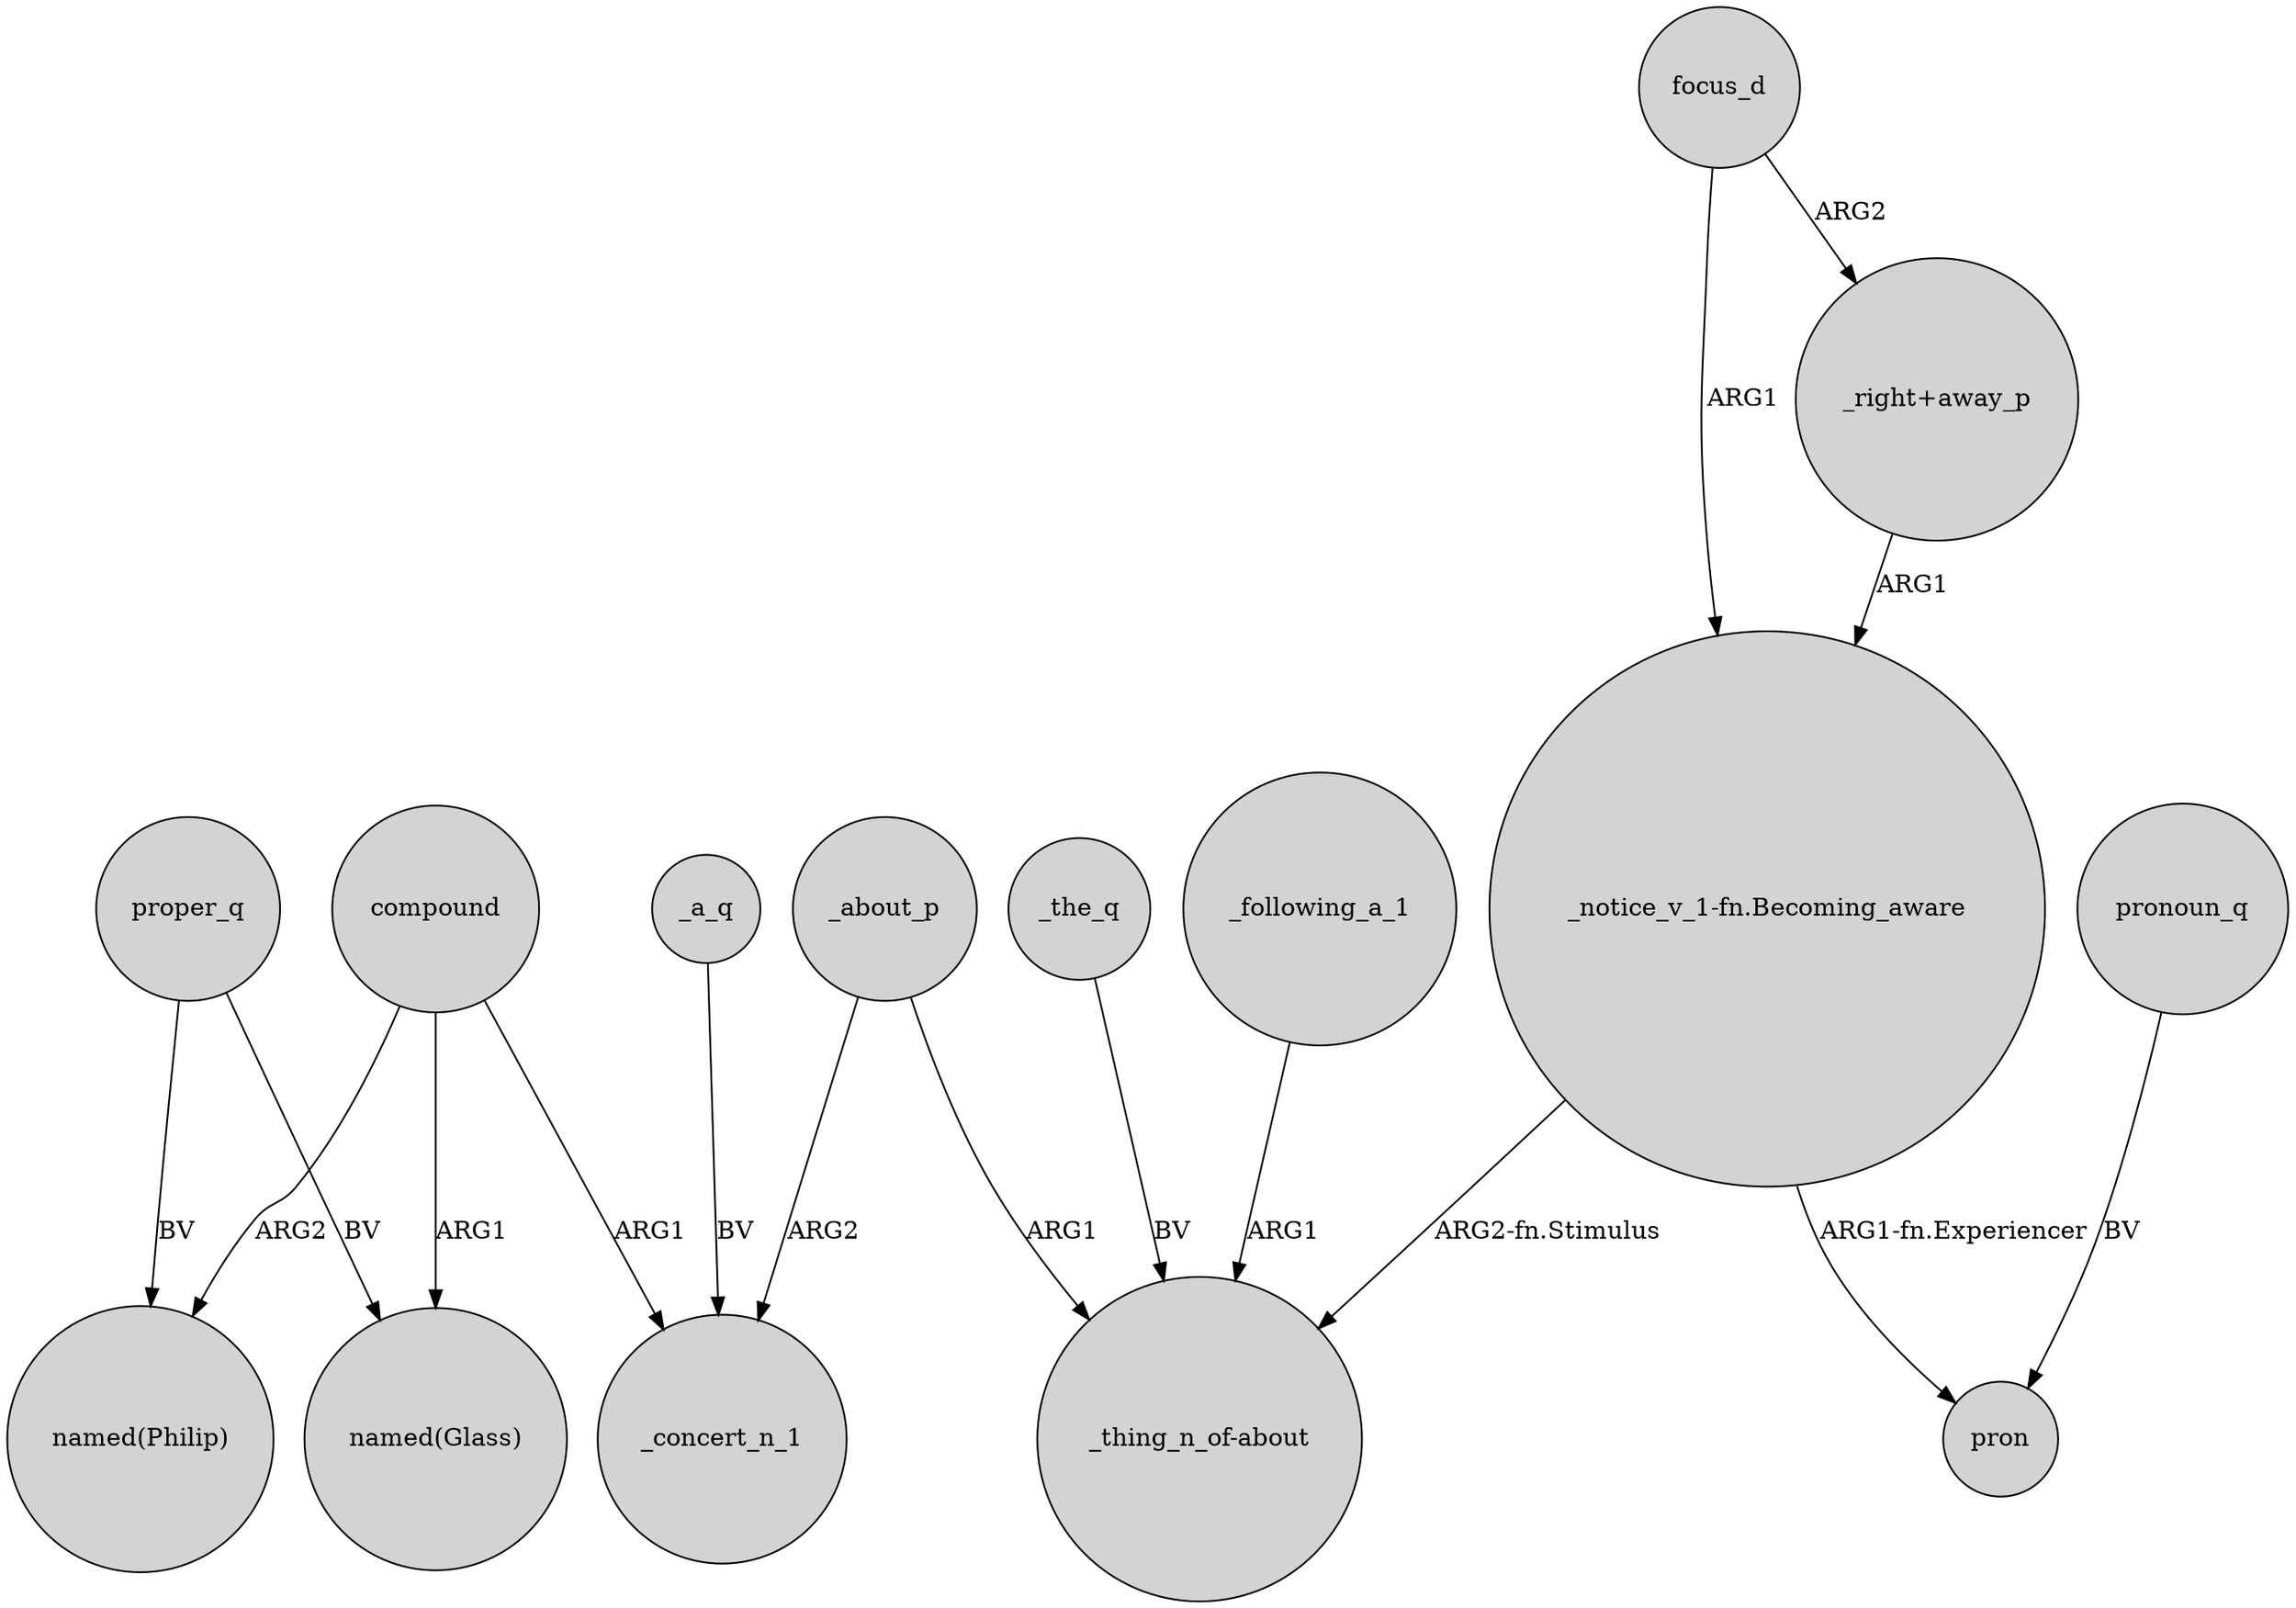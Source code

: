 digraph {
	node [shape=circle style=filled]
	compound -> "named(Glass)" [label=ARG1]
	"_notice_v_1-fn.Becoming_aware" -> pron [label="ARG1-fn.Experiencer"]
	compound -> "named(Philip)" [label=ARG2]
	proper_q -> "named(Glass)" [label=BV]
	proper_q -> "named(Philip)" [label=BV]
	"_notice_v_1-fn.Becoming_aware" -> "_thing_n_of-about" [label="ARG2-fn.Stimulus"]
	_the_q -> "_thing_n_of-about" [label=BV]
	focus_d -> "_right+away_p" [label=ARG2]
	focus_d -> "_notice_v_1-fn.Becoming_aware" [label=ARG1]
	_about_p -> _concert_n_1 [label=ARG2]
	_a_q -> _concert_n_1 [label=BV]
	compound -> _concert_n_1 [label=ARG1]
	_about_p -> "_thing_n_of-about" [label=ARG1]
	_following_a_1 -> "_thing_n_of-about" [label=ARG1]
	"_right+away_p" -> "_notice_v_1-fn.Becoming_aware" [label=ARG1]
	pronoun_q -> pron [label=BV]
}

